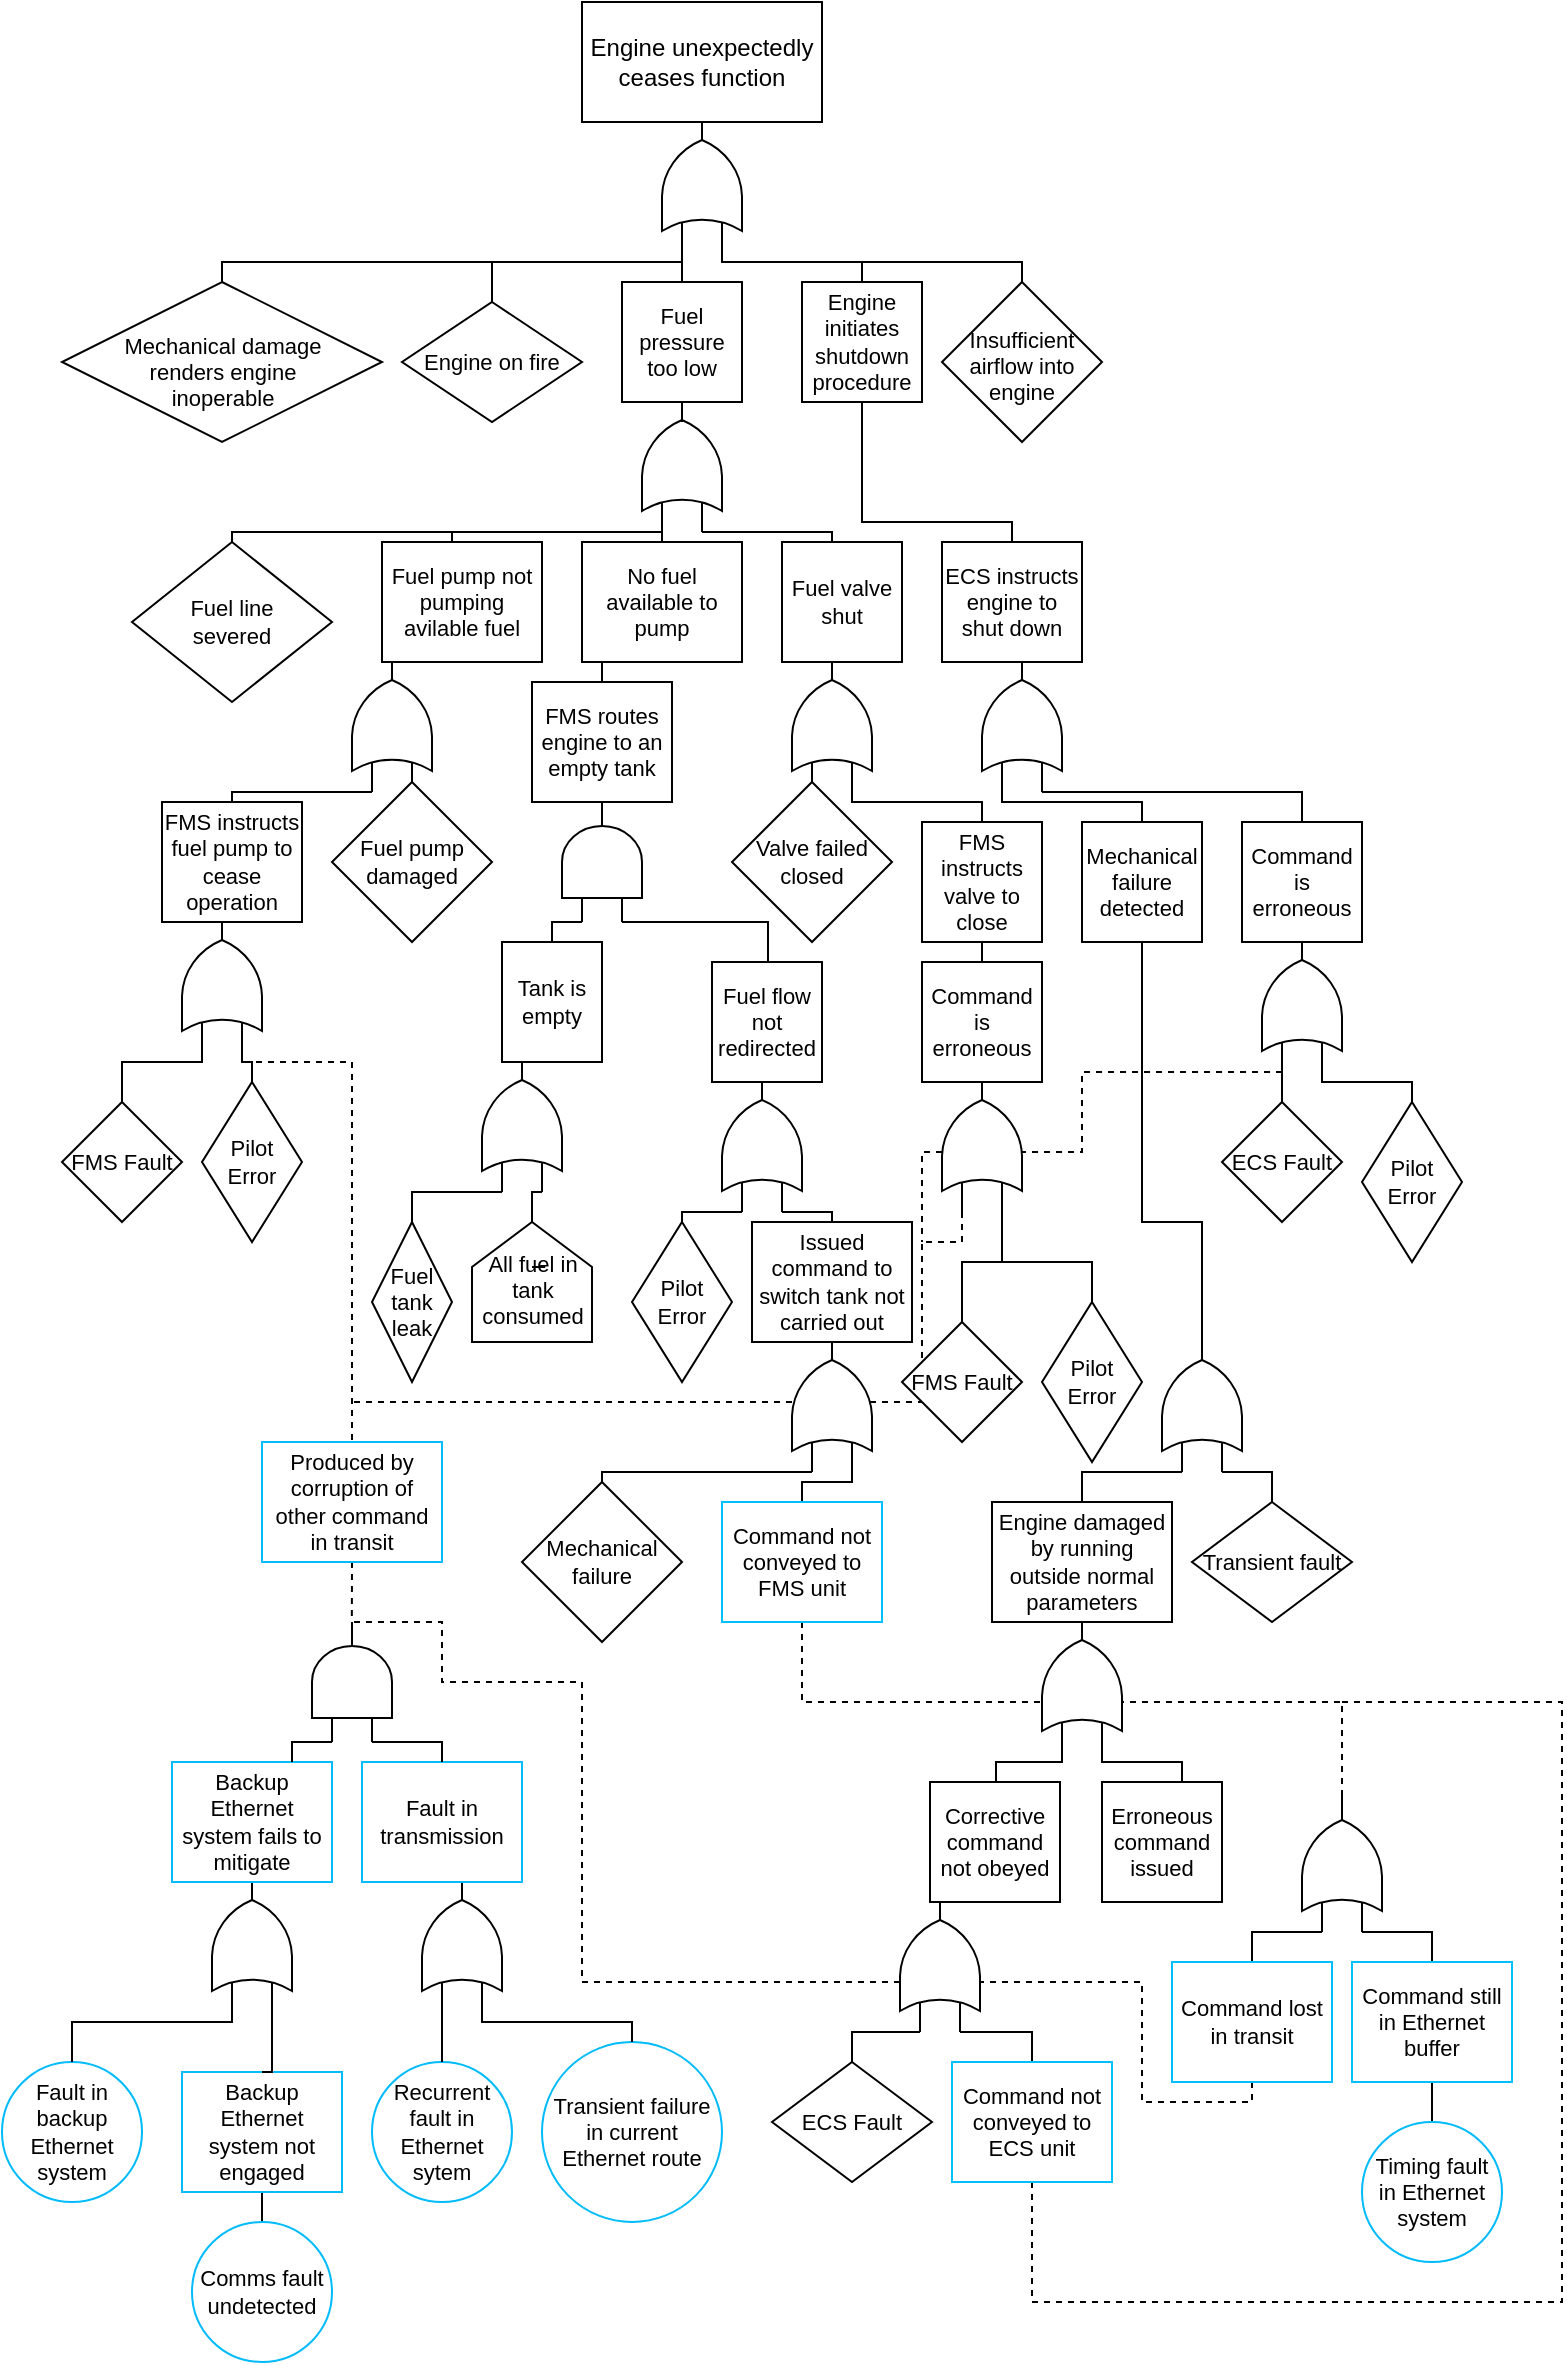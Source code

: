 <mxfile version="22.1.2" type="device">
  <diagram name="Page-1" id="x2RneNhpzeJdeaNSGKi6">
    <mxGraphModel dx="1434" dy="867" grid="1" gridSize="10" guides="1" tooltips="1" connect="1" arrows="1" fold="1" page="1" pageScale="1" pageWidth="850" pageHeight="1100" math="0" shadow="0">
      <root>
        <mxCell id="0" />
        <mxCell id="1" parent="0" />
        <mxCell id="Pe75mvs691sBOPTV4Ebk-257" style="edgeStyle=orthogonalEdgeStyle;shape=connector;rounded=0;orthogonalLoop=1;jettySize=auto;html=1;exitX=0.5;exitY=1;exitDx=0;exitDy=0;labelBackgroundColor=default;strokeColor=default;align=center;verticalAlign=middle;fontFamily=Helvetica;fontSize=11;fontColor=default;endArrow=none;endFill=0;dashed=1;" edge="1" parent="1" source="Pe75mvs691sBOPTV4Ebk-85" target="Pe75mvs691sBOPTV4Ebk-226">
          <mxGeometry relative="1" as="geometry">
            <Array as="points">
              <mxPoint x="410" y="870" />
              <mxPoint x="680" y="870" />
            </Array>
          </mxGeometry>
        </mxCell>
        <mxCell id="Pe75mvs691sBOPTV4Ebk-256" style="edgeStyle=orthogonalEdgeStyle;shape=connector;rounded=0;orthogonalLoop=1;jettySize=auto;html=1;exitX=0.5;exitY=1;exitDx=0;exitDy=0;entryX=1;entryY=0.5;entryDx=0;entryDy=0;entryPerimeter=0;labelBackgroundColor=default;strokeColor=default;align=center;verticalAlign=middle;fontFamily=Helvetica;fontSize=11;fontColor=default;endArrow=none;endFill=0;dashed=1;" edge="1" parent="1" source="Pe75mvs691sBOPTV4Ebk-227" target="Pe75mvs691sBOPTV4Ebk-124">
          <mxGeometry relative="1" as="geometry">
            <Array as="points">
              <mxPoint x="635" y="1070" />
              <mxPoint x="580" y="1070" />
              <mxPoint x="580" y="1010" />
              <mxPoint x="300" y="1010" />
              <mxPoint x="300" y="860" />
              <mxPoint x="230" y="860" />
              <mxPoint x="230" y="830" />
            </Array>
          </mxGeometry>
        </mxCell>
        <mxCell id="Pe75mvs691sBOPTV4Ebk-164" style="edgeStyle=orthogonalEdgeStyle;shape=connector;rounded=0;orthogonalLoop=1;jettySize=auto;html=1;exitX=0;exitY=0.25;exitDx=0;exitDy=0;exitPerimeter=0;labelBackgroundColor=default;strokeColor=default;align=center;verticalAlign=middle;fontFamily=Helvetica;fontSize=11;fontColor=default;endArrow=none;endFill=0;dashed=1;" edge="1" parent="1" source="Pe75mvs691sBOPTV4Ebk-158">
          <mxGeometry relative="1" as="geometry">
            <mxPoint x="185" y="720" as="targetPoint" />
            <Array as="points">
              <mxPoint x="490" y="640" />
              <mxPoint x="470" y="640" />
              <mxPoint x="470" y="720" />
            </Array>
          </mxGeometry>
        </mxCell>
        <mxCell id="Pe75mvs691sBOPTV4Ebk-224" style="edgeStyle=orthogonalEdgeStyle;shape=connector;rounded=0;orthogonalLoop=1;jettySize=auto;html=1;exitX=0;exitY=0.75;exitDx=0;exitDy=0;exitPerimeter=0;labelBackgroundColor=default;strokeColor=default;align=center;verticalAlign=middle;fontFamily=Helvetica;fontSize=11;fontColor=default;endArrow=none;endFill=0;dashed=1;entryX=0.5;entryY=0;entryDx=0;entryDy=0;" edge="1" parent="1" source="Pe75mvs691sBOPTV4Ebk-218" target="Pe75mvs691sBOPTV4Ebk-122">
          <mxGeometry relative="1" as="geometry">
            <mxPoint x="600" y="660" as="targetPoint" />
            <Array as="points">
              <mxPoint x="130" y="550" />
              <mxPoint x="185" y="550" />
            </Array>
          </mxGeometry>
        </mxCell>
        <mxCell id="Pe75mvs691sBOPTV4Ebk-218" value="" style="verticalLabelPosition=bottom;shadow=0;dashed=0;align=center;html=1;verticalAlign=top;shape=mxgraph.electrical.logic_gates.logic_gate;operation=or;rotation=-90;" vertex="1" parent="1">
          <mxGeometry x="85" y="490" width="70" height="40" as="geometry" />
        </mxCell>
        <mxCell id="Pe75mvs691sBOPTV4Ebk-209" style="edgeStyle=orthogonalEdgeStyle;shape=connector;rounded=0;orthogonalLoop=1;jettySize=auto;html=1;exitX=0;exitY=0.25;exitDx=0;exitDy=0;exitPerimeter=0;entryX=0.5;entryY=0;entryDx=0;entryDy=0;labelBackgroundColor=default;strokeColor=default;align=center;verticalAlign=middle;fontFamily=Helvetica;fontSize=11;fontColor=default;endArrow=none;endFill=0;" edge="1" parent="1" source="Pe75mvs691sBOPTV4Ebk-203" target="Pe75mvs691sBOPTV4Ebk-208">
          <mxGeometry relative="1" as="geometry" />
        </mxCell>
        <mxCell id="Pe75mvs691sBOPTV4Ebk-216" style="edgeStyle=orthogonalEdgeStyle;shape=connector;rounded=0;orthogonalLoop=1;jettySize=auto;html=1;exitX=0;exitY=0.75;exitDx=0;exitDy=0;exitPerimeter=0;entryX=0.5;entryY=0;entryDx=0;entryDy=0;labelBackgroundColor=default;strokeColor=default;align=center;verticalAlign=middle;fontFamily=Helvetica;fontSize=11;fontColor=default;endArrow=none;endFill=0;" edge="1" parent="1" source="Pe75mvs691sBOPTV4Ebk-203" target="Pe75mvs691sBOPTV4Ebk-215">
          <mxGeometry relative="1" as="geometry" />
        </mxCell>
        <mxCell id="Pe75mvs691sBOPTV4Ebk-203" value="" style="verticalLabelPosition=bottom;shadow=0;dashed=0;align=center;html=1;verticalAlign=top;shape=mxgraph.electrical.logic_gates.logic_gate;operation=or;rotation=-90;" vertex="1" parent="1">
          <mxGeometry x="444" y="980" width="70" height="40" as="geometry" />
        </mxCell>
        <mxCell id="Pe75mvs691sBOPTV4Ebk-197" style="edgeStyle=orthogonalEdgeStyle;shape=connector;rounded=0;orthogonalLoop=1;jettySize=auto;html=1;exitX=0;exitY=0.75;exitDx=0;exitDy=0;exitPerimeter=0;entryX=0.5;entryY=0;entryDx=0;entryDy=0;labelBackgroundColor=default;strokeColor=default;align=center;verticalAlign=middle;fontFamily=Helvetica;fontSize=11;fontColor=default;endArrow=none;endFill=0;" edge="1" parent="1" source="Pe75mvs691sBOPTV4Ebk-196" target="Pe75mvs691sBOPTV4Ebk-195">
          <mxGeometry relative="1" as="geometry">
            <Array as="points">
              <mxPoint x="560" y="900" />
              <mxPoint x="600" y="900" />
            </Array>
          </mxGeometry>
        </mxCell>
        <mxCell id="Pe75mvs691sBOPTV4Ebk-199" style="edgeStyle=orthogonalEdgeStyle;shape=connector;rounded=0;orthogonalLoop=1;jettySize=auto;html=1;exitX=0;exitY=0.25;exitDx=0;exitDy=0;exitPerimeter=0;entryX=0.5;entryY=0;entryDx=0;entryDy=0;labelBackgroundColor=default;strokeColor=default;align=center;verticalAlign=middle;fontFamily=Helvetica;fontSize=11;fontColor=default;endArrow=none;endFill=0;" edge="1" parent="1" source="Pe75mvs691sBOPTV4Ebk-196" target="Pe75mvs691sBOPTV4Ebk-198">
          <mxGeometry relative="1" as="geometry">
            <Array as="points">
              <mxPoint x="540" y="900" />
              <mxPoint x="507" y="900" />
              <mxPoint x="507" y="910" />
            </Array>
          </mxGeometry>
        </mxCell>
        <mxCell id="Pe75mvs691sBOPTV4Ebk-196" value="" style="verticalLabelPosition=bottom;shadow=0;dashed=0;align=center;html=1;verticalAlign=top;shape=mxgraph.electrical.logic_gates.logic_gate;operation=or;rotation=-90;" vertex="1" parent="1">
          <mxGeometry x="515" y="840" width="70" height="40" as="geometry" />
        </mxCell>
        <mxCell id="Pe75mvs691sBOPTV4Ebk-153" style="edgeStyle=orthogonalEdgeStyle;shape=connector;rounded=0;orthogonalLoop=1;jettySize=auto;html=1;exitX=0;exitY=0.25;exitDx=0;exitDy=0;exitPerimeter=0;entryX=0.5;entryY=0;entryDx=0;entryDy=0;labelBackgroundColor=default;strokeColor=default;align=center;verticalAlign=middle;fontFamily=Helvetica;fontSize=11;fontColor=default;endArrow=none;endFill=0;" edge="1" parent="1" source="Pe75mvs691sBOPTV4Ebk-121" target="Pe75mvs691sBOPTV4Ebk-150">
          <mxGeometry relative="1" as="geometry">
            <Array as="points">
              <mxPoint x="650" y="610" />
            </Array>
          </mxGeometry>
        </mxCell>
        <mxCell id="Pe75mvs691sBOPTV4Ebk-189" style="edgeStyle=orthogonalEdgeStyle;shape=connector;rounded=0;orthogonalLoop=1;jettySize=auto;html=1;labelBackgroundColor=default;strokeColor=default;align=center;verticalAlign=middle;fontFamily=Helvetica;fontSize=11;fontColor=default;endArrow=none;endFill=0;dashed=1;" edge="1" parent="1">
          <mxGeometry relative="1" as="geometry">
            <mxPoint x="470" y="640" as="targetPoint" />
            <mxPoint x="650" y="555" as="sourcePoint" />
            <Array as="points">
              <mxPoint x="550" y="555" />
              <mxPoint x="550" y="595" />
              <mxPoint x="470" y="595" />
            </Array>
          </mxGeometry>
        </mxCell>
        <mxCell id="Pe75mvs691sBOPTV4Ebk-121" value="" style="verticalLabelPosition=bottom;shadow=0;dashed=0;align=center;html=1;verticalAlign=top;shape=mxgraph.electrical.logic_gates.logic_gate;operation=or;rotation=-90;" vertex="1" parent="1">
          <mxGeometry x="625" y="500" width="70" height="40" as="geometry" />
        </mxCell>
        <mxCell id="Pe75mvs691sBOPTV4Ebk-187" style="edgeStyle=orthogonalEdgeStyle;shape=connector;rounded=0;orthogonalLoop=1;jettySize=auto;html=1;exitX=1;exitY=0.5;exitDx=0;exitDy=0;exitPerimeter=0;entryX=0.5;entryY=1;entryDx=0;entryDy=0;labelBackgroundColor=default;strokeColor=default;align=center;verticalAlign=middle;fontFamily=Helvetica;fontSize=11;fontColor=default;endArrow=none;endFill=0;" edge="1" parent="1" source="Pe75mvs691sBOPTV4Ebk-119" target="Pe75mvs691sBOPTV4Ebk-117">
          <mxGeometry relative="1" as="geometry">
            <Array as="points">
              <mxPoint x="610" y="630" />
              <mxPoint x="580" y="630" />
            </Array>
          </mxGeometry>
        </mxCell>
        <mxCell id="Pe75mvs691sBOPTV4Ebk-211" style="edgeStyle=orthogonalEdgeStyle;shape=connector;rounded=0;orthogonalLoop=1;jettySize=auto;html=1;exitX=0;exitY=0.75;exitDx=0;exitDy=0;exitPerimeter=0;entryX=0.5;entryY=0;entryDx=0;entryDy=0;labelBackgroundColor=default;strokeColor=default;align=center;verticalAlign=middle;fontFamily=Helvetica;fontSize=11;fontColor=default;endArrow=none;endFill=0;" edge="1" parent="1" source="Pe75mvs691sBOPTV4Ebk-119" target="Pe75mvs691sBOPTV4Ebk-190">
          <mxGeometry relative="1" as="geometry" />
        </mxCell>
        <mxCell id="Pe75mvs691sBOPTV4Ebk-212" style="edgeStyle=orthogonalEdgeStyle;shape=connector;rounded=0;orthogonalLoop=1;jettySize=auto;html=1;exitX=0;exitY=0.25;exitDx=0;exitDy=0;exitPerimeter=0;entryX=0.5;entryY=0;entryDx=0;entryDy=0;labelBackgroundColor=default;strokeColor=default;align=center;verticalAlign=middle;fontFamily=Helvetica;fontSize=11;fontColor=default;endArrow=none;endFill=0;" edge="1" parent="1" source="Pe75mvs691sBOPTV4Ebk-119" target="Pe75mvs691sBOPTV4Ebk-193">
          <mxGeometry relative="1" as="geometry">
            <Array as="points">
              <mxPoint x="550" y="755" />
            </Array>
          </mxGeometry>
        </mxCell>
        <mxCell id="Pe75mvs691sBOPTV4Ebk-119" value="" style="verticalLabelPosition=bottom;shadow=0;dashed=0;align=center;html=1;verticalAlign=top;shape=mxgraph.electrical.logic_gates.logic_gate;operation=or;rotation=-90;" vertex="1" parent="1">
          <mxGeometry x="575" y="700" width="70" height="40" as="geometry" />
        </mxCell>
        <mxCell id="Pe75mvs691sBOPTV4Ebk-107" style="edgeStyle=orthogonalEdgeStyle;shape=connector;rounded=0;orthogonalLoop=1;jettySize=auto;html=1;exitX=0;exitY=0.25;exitDx=0;exitDy=0;exitPerimeter=0;entryX=0.5;entryY=0;entryDx=0;entryDy=0;labelBackgroundColor=default;strokeColor=default;align=center;verticalAlign=middle;fontFamily=Helvetica;fontSize=11;fontColor=default;endArrow=none;endFill=0;" edge="1" parent="1" source="Pe75mvs691sBOPTV4Ebk-98">
          <mxGeometry relative="1" as="geometry">
            <mxPoint x="580" y="430" as="targetPoint" />
            <Array as="points">
              <mxPoint x="510" y="420" />
              <mxPoint x="580" y="420" />
            </Array>
          </mxGeometry>
        </mxCell>
        <mxCell id="Pe75mvs691sBOPTV4Ebk-113" style="edgeStyle=orthogonalEdgeStyle;shape=connector;rounded=0;orthogonalLoop=1;jettySize=auto;html=1;exitX=0;exitY=0.75;exitDx=0;exitDy=0;exitPerimeter=0;entryX=0.5;entryY=0;entryDx=0;entryDy=0;labelBackgroundColor=default;strokeColor=default;align=center;verticalAlign=middle;fontFamily=Helvetica;fontSize=11;fontColor=default;endArrow=none;endFill=0;" edge="1" parent="1" source="Pe75mvs691sBOPTV4Ebk-98" target="Pe75mvs691sBOPTV4Ebk-112">
          <mxGeometry relative="1" as="geometry">
            <Array as="points">
              <mxPoint x="660" y="415" />
            </Array>
          </mxGeometry>
        </mxCell>
        <mxCell id="Pe75mvs691sBOPTV4Ebk-98" value="" style="verticalLabelPosition=bottom;shadow=0;dashed=0;align=center;html=1;verticalAlign=top;shape=mxgraph.electrical.logic_gates.logic_gate;operation=or;rotation=-90;" vertex="1" parent="1">
          <mxGeometry x="485" y="360" width="70" height="40" as="geometry" />
        </mxCell>
        <mxCell id="Pe75mvs691sBOPTV4Ebk-93" style="edgeStyle=orthogonalEdgeStyle;shape=connector;rounded=0;orthogonalLoop=1;jettySize=auto;html=1;exitX=0;exitY=0.75;exitDx=0;exitDy=0;exitPerimeter=0;entryX=0.5;entryY=0;entryDx=0;entryDy=0;labelBackgroundColor=default;strokeColor=default;align=center;verticalAlign=middle;fontFamily=Helvetica;fontSize=11;fontColor=default;endArrow=none;endFill=0;" edge="1" parent="1" source="Pe75mvs691sBOPTV4Ebk-89" target="Pe75mvs691sBOPTV4Ebk-92">
          <mxGeometry relative="1" as="geometry">
            <Array as="points">
              <mxPoint x="435" y="420" />
              <mxPoint x="500" y="420" />
            </Array>
          </mxGeometry>
        </mxCell>
        <mxCell id="Pe75mvs691sBOPTV4Ebk-89" value="" style="verticalLabelPosition=bottom;shadow=0;dashed=0;align=center;html=1;verticalAlign=top;shape=mxgraph.electrical.logic_gates.logic_gate;operation=or;rotation=-90;" vertex="1" parent="1">
          <mxGeometry x="390" y="360" width="70" height="40" as="geometry" />
        </mxCell>
        <mxCell id="Pe75mvs691sBOPTV4Ebk-1" value="" style="verticalLabelPosition=bottom;shadow=0;dashed=0;align=center;html=1;verticalAlign=top;shape=mxgraph.electrical.logic_gates.logic_gate;operation=or;rotation=-90;" vertex="1" parent="1">
          <mxGeometry x="325" y="90" width="70" height="40" as="geometry" />
        </mxCell>
        <mxCell id="Pe75mvs691sBOPTV4Ebk-103" style="edgeStyle=orthogonalEdgeStyle;shape=connector;rounded=0;orthogonalLoop=1;jettySize=auto;html=1;exitX=0;exitY=0.25;exitDx=0;exitDy=0;exitPerimeter=0;entryX=0.5;entryY=0;entryDx=0;entryDy=0;labelBackgroundColor=default;strokeColor=default;align=center;verticalAlign=middle;fontFamily=Helvetica;fontSize=11;fontColor=default;endArrow=none;endFill=0;" edge="1" parent="1" source="Pe75mvs691sBOPTV4Ebk-83" target="Pe75mvs691sBOPTV4Ebk-102">
          <mxGeometry relative="1" as="geometry">
            <Array as="points">
              <mxPoint x="310" y="755" />
            </Array>
          </mxGeometry>
        </mxCell>
        <mxCell id="Pe75mvs691sBOPTV4Ebk-104" style="edgeStyle=orthogonalEdgeStyle;shape=connector;rounded=0;orthogonalLoop=1;jettySize=auto;html=1;exitX=0;exitY=0.75;exitDx=0;exitDy=0;exitPerimeter=0;entryX=0.5;entryY=0;entryDx=0;entryDy=0;labelBackgroundColor=default;strokeColor=default;align=center;verticalAlign=middle;fontFamily=Helvetica;fontSize=11;fontColor=default;endArrow=none;endFill=0;" edge="1" parent="1" source="Pe75mvs691sBOPTV4Ebk-83" target="Pe75mvs691sBOPTV4Ebk-85">
          <mxGeometry relative="1" as="geometry">
            <Array as="points">
              <mxPoint x="435" y="760" />
              <mxPoint x="410" y="760" />
            </Array>
          </mxGeometry>
        </mxCell>
        <mxCell id="Pe75mvs691sBOPTV4Ebk-83" value="" style="verticalLabelPosition=bottom;shadow=0;dashed=0;align=center;html=1;verticalAlign=top;shape=mxgraph.electrical.logic_gates.logic_gate;operation=or;rotation=-90;" vertex="1" parent="1">
          <mxGeometry x="390" y="700" width="70" height="40" as="geometry" />
        </mxCell>
        <mxCell id="Pe75mvs691sBOPTV4Ebk-37" value="" style="verticalLabelPosition=bottom;shadow=0;dashed=0;align=center;html=1;verticalAlign=top;shape=mxgraph.electrical.logic_gates.logic_gate;operation=or;rotation=-90;" vertex="1" parent="1">
          <mxGeometry x="315" y="230" width="70" height="40" as="geometry" />
        </mxCell>
        <mxCell id="Pe75mvs691sBOPTV4Ebk-69" value="" style="verticalLabelPosition=bottom;shadow=0;dashed=0;align=center;html=1;verticalAlign=top;shape=mxgraph.electrical.logic_gates.logic_gate;operation=or;rotation=-90;" vertex="1" parent="1">
          <mxGeometry x="170" y="360" width="70" height="40" as="geometry" />
        </mxCell>
        <mxCell id="Pe75mvs691sBOPTV4Ebk-213" style="edgeStyle=orthogonalEdgeStyle;shape=connector;rounded=0;orthogonalLoop=1;jettySize=auto;html=1;exitX=0;exitY=0.75;exitDx=0;exitDy=0;exitPerimeter=0;entryX=0.5;entryY=0;entryDx=0;entryDy=0;labelBackgroundColor=default;strokeColor=default;align=center;verticalAlign=middle;fontFamily=Helvetica;fontSize=11;fontColor=default;endArrow=none;endFill=0;" edge="1" parent="1" source="Pe75mvs691sBOPTV4Ebk-63" target="Pe75mvs691sBOPTV4Ebk-67">
          <mxGeometry relative="1" as="geometry" />
        </mxCell>
        <mxCell id="Pe75mvs691sBOPTV4Ebk-214" style="edgeStyle=orthogonalEdgeStyle;shape=connector;rounded=0;orthogonalLoop=1;jettySize=auto;html=1;exitX=0;exitY=0.25;exitDx=0;exitDy=0;exitPerimeter=0;entryX=0.5;entryY=0;entryDx=0;entryDy=0;labelBackgroundColor=default;strokeColor=default;align=center;verticalAlign=middle;fontFamily=Helvetica;fontSize=11;fontColor=default;endArrow=none;endFill=0;" edge="1" parent="1" source="Pe75mvs691sBOPTV4Ebk-63" target="Pe75mvs691sBOPTV4Ebk-65">
          <mxGeometry relative="1" as="geometry" />
        </mxCell>
        <mxCell id="Pe75mvs691sBOPTV4Ebk-63" value="" style="verticalLabelPosition=bottom;shadow=0;dashed=0;align=center;html=1;verticalAlign=top;shape=mxgraph.electrical.logic_gates.logic_gate;operation=or;rotation=-90;" vertex="1" parent="1">
          <mxGeometry x="355" y="570" width="70" height="40" as="geometry" />
        </mxCell>
        <mxCell id="Pe75mvs691sBOPTV4Ebk-76" value="" style="verticalLabelPosition=bottom;shadow=0;dashed=0;align=center;html=1;verticalAlign=top;shape=mxgraph.electrical.logic_gates.logic_gate;operation=or;rotation=-90;" vertex="1" parent="1">
          <mxGeometry x="235" y="560" width="70" height="40" as="geometry" />
        </mxCell>
        <mxCell id="ryoAnqw1Qg5WgR0MWTuV-1" value="Engine unexpectedly ceases function" style="rounded=0;whiteSpace=wrap;html=1;" parent="1" vertex="1">
          <mxGeometry x="300" y="20" width="120" height="60" as="geometry" />
        </mxCell>
        <mxCell id="Pe75mvs691sBOPTV4Ebk-12" style="edgeStyle=orthogonalEdgeStyle;shape=connector;rounded=0;orthogonalLoop=1;jettySize=auto;html=1;exitX=0;exitY=0.75;exitDx=0;exitDy=0;exitPerimeter=0;entryX=0.5;entryY=0;entryDx=0;entryDy=0;labelBackgroundColor=default;strokeColor=default;align=center;verticalAlign=middle;fontFamily=Helvetica;fontSize=11;fontColor=default;endArrow=none;endFill=0;" edge="1" parent="1" source="Pe75mvs691sBOPTV4Ebk-1" target="Pe75mvs691sBOPTV4Ebk-11">
          <mxGeometry relative="1" as="geometry">
            <Array as="points">
              <mxPoint x="370" y="150" />
              <mxPoint x="440" y="150" />
            </Array>
          </mxGeometry>
        </mxCell>
        <mxCell id="Pe75mvs691sBOPTV4Ebk-7" value="" style="group" vertex="1" connectable="0" parent="1">
          <mxGeometry x="40" y="160" width="160" height="80" as="geometry" />
        </mxCell>
        <mxCell id="Pe75mvs691sBOPTV4Ebk-4" value="" style="rhombus;whiteSpace=wrap;html=1;fontFamily=Helvetica;fontSize=11;fontColor=default;" vertex="1" parent="Pe75mvs691sBOPTV4Ebk-7">
          <mxGeometry width="160" height="80" as="geometry" />
        </mxCell>
        <mxCell id="Pe75mvs691sBOPTV4Ebk-5" value="Mechanical damage renders engine inoperable" style="text;strokeColor=none;align=center;fillColor=none;html=1;verticalAlign=middle;whiteSpace=wrap;rounded=0;fontSize=11;fontFamily=Helvetica;fontColor=default;" vertex="1" parent="Pe75mvs691sBOPTV4Ebk-7">
          <mxGeometry x="17.5" y="33.333" width="125" height="24" as="geometry" />
        </mxCell>
        <mxCell id="Pe75mvs691sBOPTV4Ebk-8" style="edgeStyle=orthogonalEdgeStyle;shape=connector;rounded=0;orthogonalLoop=1;jettySize=auto;html=1;exitX=0.5;exitY=0;exitDx=0;exitDy=0;entryX=0;entryY=0.25;entryDx=0;entryDy=0;entryPerimeter=0;labelBackgroundColor=default;strokeColor=default;align=center;verticalAlign=middle;fontFamily=Helvetica;fontSize=11;fontColor=default;endArrow=none;endFill=0;" edge="1" parent="1" source="Pe75mvs691sBOPTV4Ebk-4" target="Pe75mvs691sBOPTV4Ebk-1">
          <mxGeometry relative="1" as="geometry">
            <Array as="points">
              <mxPoint x="120" y="150" />
              <mxPoint x="350" y="150" />
            </Array>
          </mxGeometry>
        </mxCell>
        <mxCell id="Pe75mvs691sBOPTV4Ebk-9" value="Fuel pressure too low" style="whiteSpace=wrap;html=1;fontFamily=Helvetica;fontSize=11;fontColor=default;" vertex="1" parent="1">
          <mxGeometry x="320" y="160" width="60" height="60" as="geometry" />
        </mxCell>
        <mxCell id="Pe75mvs691sBOPTV4Ebk-45" style="edgeStyle=orthogonalEdgeStyle;shape=connector;rounded=0;orthogonalLoop=1;jettySize=auto;html=1;exitX=0.5;exitY=1;exitDx=0;exitDy=0;labelBackgroundColor=default;strokeColor=default;align=center;verticalAlign=middle;fontFamily=Helvetica;fontSize=11;fontColor=default;endArrow=none;endFill=0;entryX=0.5;entryY=0;entryDx=0;entryDy=0;" edge="1" parent="1" source="Pe75mvs691sBOPTV4Ebk-11" target="Pe75mvs691sBOPTV4Ebk-46">
          <mxGeometry relative="1" as="geometry">
            <mxPoint x="570" y="320" as="targetPoint" />
            <Array as="points">
              <mxPoint x="440" y="280" />
              <mxPoint x="515" y="280" />
            </Array>
          </mxGeometry>
        </mxCell>
        <mxCell id="Pe75mvs691sBOPTV4Ebk-11" value="Engine initiates shutdown procedure" style="whiteSpace=wrap;html=1;fontFamily=Helvetica;fontSize=11;fontColor=default;" vertex="1" parent="1">
          <mxGeometry x="410" y="160" width="60" height="60" as="geometry" />
        </mxCell>
        <mxCell id="Pe75mvs691sBOPTV4Ebk-15" style="edgeStyle=orthogonalEdgeStyle;shape=connector;rounded=0;orthogonalLoop=1;jettySize=auto;html=1;exitX=0.5;exitY=0;exitDx=0;exitDy=0;entryX=0;entryY=0.75;entryDx=0;entryDy=0;entryPerimeter=0;labelBackgroundColor=default;strokeColor=default;align=center;verticalAlign=middle;fontFamily=Helvetica;fontSize=11;fontColor=default;endArrow=none;endFill=0;" edge="1" parent="1" source="Pe75mvs691sBOPTV4Ebk-42" target="Pe75mvs691sBOPTV4Ebk-1">
          <mxGeometry relative="1" as="geometry">
            <mxPoint x="570" y="170" as="sourcePoint" />
            <Array as="points">
              <mxPoint x="520" y="150" />
              <mxPoint x="370" y="150" />
            </Array>
          </mxGeometry>
        </mxCell>
        <mxCell id="Pe75mvs691sBOPTV4Ebk-17" style="edgeStyle=orthogonalEdgeStyle;shape=connector;rounded=0;orthogonalLoop=1;jettySize=auto;html=1;exitX=0.5;exitY=0;exitDx=0;exitDy=0;entryX=0;entryY=0.25;entryDx=0;entryDy=0;entryPerimeter=0;labelBackgroundColor=default;strokeColor=default;align=center;verticalAlign=middle;fontFamily=Helvetica;fontSize=11;fontColor=default;endArrow=none;endFill=0;" edge="1" parent="1" source="Pe75mvs691sBOPTV4Ebk-87" target="Pe75mvs691sBOPTV4Ebk-1">
          <mxGeometry relative="1" as="geometry">
            <mxPoint x="250" y="160" as="sourcePoint" />
            <Array as="points">
              <mxPoint x="255" y="150" />
              <mxPoint x="350" y="150" />
            </Array>
          </mxGeometry>
        </mxCell>
        <mxCell id="Pe75mvs691sBOPTV4Ebk-19" value="Fuel line&lt;br&gt;severed" style="rhombus;whiteSpace=wrap;html=1;fontFamily=Helvetica;fontSize=11;fontColor=default;" vertex="1" parent="1">
          <mxGeometry x="75" y="290" width="100" height="80" as="geometry" />
        </mxCell>
        <mxCell id="Pe75mvs691sBOPTV4Ebk-51" style="edgeStyle=orthogonalEdgeStyle;shape=connector;rounded=0;orthogonalLoop=1;jettySize=auto;html=1;exitX=0.5;exitY=1;exitDx=0;exitDy=0;entryX=0.5;entryY=0;entryDx=0;entryDy=0;labelBackgroundColor=default;strokeColor=default;align=center;verticalAlign=middle;fontFamily=Helvetica;fontSize=11;fontColor=default;endArrow=none;endFill=0;" edge="1" parent="1" source="Pe75mvs691sBOPTV4Ebk-21" target="Pe75mvs691sBOPTV4Ebk-50">
          <mxGeometry relative="1" as="geometry" />
        </mxCell>
        <mxCell id="Pe75mvs691sBOPTV4Ebk-21" value="No fuel available to pump" style="whiteSpace=wrap;html=1;fontFamily=Helvetica;fontSize=11;fontColor=default;" vertex="1" parent="1">
          <mxGeometry x="300" y="290" width="80" height="60" as="geometry" />
        </mxCell>
        <mxCell id="Pe75mvs691sBOPTV4Ebk-24" style="edgeStyle=orthogonalEdgeStyle;shape=connector;rounded=0;orthogonalLoop=1;jettySize=auto;html=1;exitX=1;exitY=0.5;exitDx=0;exitDy=0;exitPerimeter=0;entryX=0.5;entryY=1;entryDx=0;entryDy=0;labelBackgroundColor=default;strokeColor=default;align=center;verticalAlign=middle;fontFamily=Helvetica;fontSize=11;fontColor=default;endArrow=none;endFill=0;" edge="1" parent="1" target="Pe75mvs691sBOPTV4Ebk-9">
          <mxGeometry relative="1" as="geometry">
            <mxPoint x="350" y="230" as="sourcePoint" />
          </mxGeometry>
        </mxCell>
        <mxCell id="Pe75mvs691sBOPTV4Ebk-27" style="edgeStyle=orthogonalEdgeStyle;shape=connector;rounded=0;orthogonalLoop=1;jettySize=auto;html=1;exitX=0;exitY=0.25;exitDx=0;exitDy=0;exitPerimeter=0;entryX=0.5;entryY=0;entryDx=0;entryDy=0;labelBackgroundColor=default;strokeColor=default;align=center;verticalAlign=middle;fontFamily=Helvetica;fontSize=11;fontColor=default;endArrow=none;endFill=0;" edge="1" parent="1" source="Pe75mvs691sBOPTV4Ebk-37" target="Pe75mvs691sBOPTV4Ebk-19">
          <mxGeometry relative="1" as="geometry">
            <mxPoint x="245" y="300" as="sourcePoint" />
            <Array as="points">
              <mxPoint x="125" y="285" />
            </Array>
          </mxGeometry>
        </mxCell>
        <mxCell id="Pe75mvs691sBOPTV4Ebk-25" value="Fuel pump not pumping avilable fuel" style="whiteSpace=wrap;html=1;fontFamily=Helvetica;fontSize=11;fontColor=default;" vertex="1" parent="1">
          <mxGeometry x="200" y="290" width="80" height="60" as="geometry" />
        </mxCell>
        <mxCell id="Pe75mvs691sBOPTV4Ebk-26" value="Fuel valve shut" style="whiteSpace=wrap;html=1;fontFamily=Helvetica;fontSize=11;fontColor=default;" vertex="1" parent="1">
          <mxGeometry x="400" y="290" width="60" height="60" as="geometry" />
        </mxCell>
        <mxCell id="Pe75mvs691sBOPTV4Ebk-28" style="edgeStyle=orthogonalEdgeStyle;shape=connector;rounded=0;orthogonalLoop=1;jettySize=auto;html=1;exitX=0.5;exitY=0;exitDx=0;exitDy=0;entryX=0;entryY=0.25;entryDx=0;entryDy=0;entryPerimeter=0;labelBackgroundColor=default;strokeColor=default;align=center;verticalAlign=middle;fontFamily=Helvetica;fontSize=11;fontColor=default;endArrow=none;endFill=0;" edge="1" parent="1" source="Pe75mvs691sBOPTV4Ebk-25" target="Pe75mvs691sBOPTV4Ebk-37">
          <mxGeometry relative="1" as="geometry">
            <mxPoint x="245" y="300" as="targetPoint" />
            <Array as="points">
              <mxPoint x="235" y="285" />
            </Array>
          </mxGeometry>
        </mxCell>
        <mxCell id="Pe75mvs691sBOPTV4Ebk-30" style="edgeStyle=orthogonalEdgeStyle;shape=connector;rounded=0;orthogonalLoop=1;jettySize=auto;html=1;exitX=0.5;exitY=0;exitDx=0;exitDy=0;entryX=0;entryY=0.75;entryDx=0;entryDy=0;entryPerimeter=0;labelBackgroundColor=default;strokeColor=default;align=center;verticalAlign=middle;fontFamily=Helvetica;fontSize=11;fontColor=default;endArrow=none;endFill=0;" edge="1" parent="1" source="Pe75mvs691sBOPTV4Ebk-26" target="Pe75mvs691sBOPTV4Ebk-37">
          <mxGeometry relative="1" as="geometry">
            <mxPoint x="275" y="300" as="targetPoint" />
            <Array as="points">
              <mxPoint x="425" y="285" />
            </Array>
          </mxGeometry>
        </mxCell>
        <mxCell id="Pe75mvs691sBOPTV4Ebk-31" style="edgeStyle=orthogonalEdgeStyle;shape=connector;rounded=0;orthogonalLoop=1;jettySize=auto;html=1;exitX=0.5;exitY=0;exitDx=0;exitDy=0;entryX=0;entryY=0.25;entryDx=0;entryDy=0;entryPerimeter=0;labelBackgroundColor=default;strokeColor=default;align=center;verticalAlign=middle;fontFamily=Helvetica;fontSize=11;fontColor=default;endArrow=none;endFill=0;" edge="1" parent="1" source="Pe75mvs691sBOPTV4Ebk-9" target="Pe75mvs691sBOPTV4Ebk-1">
          <mxGeometry relative="1" as="geometry" />
        </mxCell>
        <mxCell id="Pe75mvs691sBOPTV4Ebk-44" value="" style="group" vertex="1" connectable="0" parent="1">
          <mxGeometry x="480" y="160" width="80" height="80" as="geometry" />
        </mxCell>
        <mxCell id="Pe75mvs691sBOPTV4Ebk-42" value="" style="rhombus;whiteSpace=wrap;html=1;fontFamily=Helvetica;fontSize=11;fontColor=default;" vertex="1" parent="Pe75mvs691sBOPTV4Ebk-44">
          <mxGeometry width="80" height="80" as="geometry" />
        </mxCell>
        <mxCell id="Pe75mvs691sBOPTV4Ebk-43" value="Insufficient airflow into engine" style="text;strokeColor=none;align=center;fillColor=none;html=1;verticalAlign=middle;whiteSpace=wrap;rounded=0;fontSize=11;fontFamily=Helvetica;fontColor=default;" vertex="1" parent="Pe75mvs691sBOPTV4Ebk-44">
          <mxGeometry x="10" y="30.4" width="60" height="24" as="geometry" />
        </mxCell>
        <mxCell id="Pe75mvs691sBOPTV4Ebk-46" value="ECS instructs engine to shut down" style="whiteSpace=wrap;html=1;fontFamily=Helvetica;fontSize=11;fontColor=default;" vertex="1" parent="1">
          <mxGeometry x="480" y="290" width="70" height="60" as="geometry" />
        </mxCell>
        <mxCell id="Pe75mvs691sBOPTV4Ebk-50" value="FMS routes engine to an empty tank" style="whiteSpace=wrap;html=1;fontFamily=Helvetica;fontSize=11;fontColor=default;" vertex="1" parent="1">
          <mxGeometry x="275" y="360" width="70" height="60" as="geometry" />
        </mxCell>
        <mxCell id="Pe75mvs691sBOPTV4Ebk-56" value="" style="group" vertex="1" connectable="0" parent="1">
          <mxGeometry x="245" y="630" width="60" height="60" as="geometry" />
        </mxCell>
        <mxCell id="Pe75mvs691sBOPTV4Ebk-54" value="" style="shape=offPageConnector;whiteSpace=wrap;html=1;fontFamily=Helvetica;fontSize=11;fontColor=default;rotation=-180;labelBorderColor=none;labelBackgroundColor=none;" vertex="1" parent="Pe75mvs691sBOPTV4Ebk-56">
          <mxGeometry width="60" height="60" as="geometry" />
        </mxCell>
        <mxCell id="Pe75mvs691sBOPTV4Ebk-55" value="All fuel in tank consumed" style="text;strokeColor=none;align=center;fillColor=none;html=1;verticalAlign=middle;whiteSpace=wrap;rounded=0;fontSize=11;fontFamily=Helvetica;fontColor=default;" vertex="1" parent="Pe75mvs691sBOPTV4Ebk-56">
          <mxGeometry x="7.5" y="22.5" width="45" height="22.5" as="geometry" />
        </mxCell>
        <mxCell id="Pe75mvs691sBOPTV4Ebk-207" style="edgeStyle=orthogonalEdgeStyle;shape=connector;rounded=0;orthogonalLoop=1;jettySize=auto;html=1;exitX=0.5;exitY=0;exitDx=0;exitDy=0;entryX=0.647;entryY=-0.019;entryDx=0;entryDy=0;entryPerimeter=0;labelBackgroundColor=default;strokeColor=default;align=center;verticalAlign=middle;fontFamily=Helvetica;fontSize=11;fontColor=default;endArrow=none;endFill=0;" edge="1" parent="Pe75mvs691sBOPTV4Ebk-56" source="Pe75mvs691sBOPTV4Ebk-55" target="Pe75mvs691sBOPTV4Ebk-55">
          <mxGeometry relative="1" as="geometry" />
        </mxCell>
        <mxCell id="Pe75mvs691sBOPTV4Ebk-206" style="edgeStyle=orthogonalEdgeStyle;shape=connector;rounded=0;orthogonalLoop=1;jettySize=auto;html=1;exitX=0;exitY=0.75;exitDx=0;exitDy=0;exitPerimeter=0;entryX=0.5;entryY=0;entryDx=0;entryDy=0;labelBackgroundColor=default;strokeColor=default;align=center;verticalAlign=middle;fontFamily=Helvetica;fontSize=11;fontColor=default;endArrow=none;endFill=0;" edge="1" parent="1" source="Pe75mvs691sBOPTV4Ebk-58" target="Pe75mvs691sBOPTV4Ebk-61">
          <mxGeometry relative="1" as="geometry">
            <Array as="points">
              <mxPoint x="393" y="480" />
              <mxPoint x="393" y="500" />
            </Array>
          </mxGeometry>
        </mxCell>
        <mxCell id="Pe75mvs691sBOPTV4Ebk-58" value="" style="verticalLabelPosition=bottom;shadow=0;dashed=0;align=center;html=1;verticalAlign=top;shape=mxgraph.electrical.logic_gates.logic_gate;operation=and;fontFamily=Helvetica;fontSize=11;fontColor=default;rotation=-90;" vertex="1" parent="1">
          <mxGeometry x="280" y="430" width="60" height="40" as="geometry" />
        </mxCell>
        <mxCell id="Pe75mvs691sBOPTV4Ebk-61" value="Fuel flow not redirected" style="whiteSpace=wrap;html=1;fontFamily=Helvetica;fontSize=11;fontColor=default;" vertex="1" parent="1">
          <mxGeometry x="365" y="500" width="55" height="60" as="geometry" />
        </mxCell>
        <mxCell id="Pe75mvs691sBOPTV4Ebk-65" value="Pilot Error" style="rhombus;whiteSpace=wrap;html=1;fontFamily=Helvetica;fontSize=11;fontColor=default;" vertex="1" parent="1">
          <mxGeometry x="325" y="630" width="50" height="80" as="geometry" />
        </mxCell>
        <mxCell id="Pe75mvs691sBOPTV4Ebk-67" value="Issued command to switch tank not carried out" style="whiteSpace=wrap;html=1;fontFamily=Helvetica;fontSize=11;fontColor=default;" vertex="1" parent="1">
          <mxGeometry x="385" y="630" width="80" height="60" as="geometry" />
        </mxCell>
        <mxCell id="Pe75mvs691sBOPTV4Ebk-72" style="edgeStyle=orthogonalEdgeStyle;shape=connector;rounded=0;orthogonalLoop=1;jettySize=auto;html=1;exitX=0;exitY=0.75;exitDx=0;exitDy=0;exitPerimeter=0;entryX=0.5;entryY=0;entryDx=0;entryDy=0;labelBackgroundColor=default;strokeColor=default;align=center;verticalAlign=middle;fontFamily=Helvetica;fontSize=11;fontColor=default;endArrow=none;endFill=0;" edge="1" parent="1" source="Pe75mvs691sBOPTV4Ebk-69" target="Pe75mvs691sBOPTV4Ebk-71">
          <mxGeometry relative="1" as="geometry" />
        </mxCell>
        <mxCell id="Pe75mvs691sBOPTV4Ebk-82" style="edgeStyle=orthogonalEdgeStyle;shape=connector;rounded=0;orthogonalLoop=1;jettySize=auto;html=1;exitX=0;exitY=0.25;exitDx=0;exitDy=0;exitPerimeter=0;entryX=0.5;entryY=0;entryDx=0;entryDy=0;labelBackgroundColor=default;strokeColor=default;align=center;verticalAlign=middle;fontFamily=Helvetica;fontSize=11;fontColor=default;endArrow=none;endFill=0;" edge="1" parent="1" source="Pe75mvs691sBOPTV4Ebk-69" target="Pe75mvs691sBOPTV4Ebk-81">
          <mxGeometry relative="1" as="geometry">
            <Array as="points">
              <mxPoint x="125" y="415" />
            </Array>
          </mxGeometry>
        </mxCell>
        <mxCell id="Pe75mvs691sBOPTV4Ebk-71" value="Fuel pump damaged" style="rhombus;whiteSpace=wrap;html=1;fontFamily=Helvetica;fontSize=11;fontColor=default;" vertex="1" parent="1">
          <mxGeometry x="175" y="410" width="80" height="80" as="geometry" />
        </mxCell>
        <mxCell id="Pe75mvs691sBOPTV4Ebk-73" value="Tank is empty" style="whiteSpace=wrap;html=1;fontFamily=Helvetica;fontSize=11;fontColor=default;" vertex="1" parent="1">
          <mxGeometry x="260" y="490" width="50" height="60" as="geometry" />
        </mxCell>
        <mxCell id="Pe75mvs691sBOPTV4Ebk-74" style="edgeStyle=orthogonalEdgeStyle;shape=connector;rounded=0;orthogonalLoop=1;jettySize=auto;html=1;exitX=0.5;exitY=0;exitDx=0;exitDy=0;entryX=0;entryY=0.25;entryDx=0;entryDy=0;entryPerimeter=0;labelBackgroundColor=default;strokeColor=default;align=center;verticalAlign=middle;fontFamily=Helvetica;fontSize=11;fontColor=default;endArrow=none;endFill=0;" edge="1" parent="1" source="Pe75mvs691sBOPTV4Ebk-73" target="Pe75mvs691sBOPTV4Ebk-58">
          <mxGeometry relative="1" as="geometry">
            <mxPoint x="280" y="480" as="targetPoint" />
            <Array as="points">
              <mxPoint x="285" y="480" />
            </Array>
          </mxGeometry>
        </mxCell>
        <mxCell id="Pe75mvs691sBOPTV4Ebk-78" style="edgeStyle=orthogonalEdgeStyle;shape=connector;rounded=0;orthogonalLoop=1;jettySize=auto;html=1;exitX=0;exitY=0.75;exitDx=0;exitDy=0;exitPerimeter=0;labelBackgroundColor=default;strokeColor=default;align=center;verticalAlign=middle;fontFamily=Helvetica;fontSize=11;fontColor=default;endArrow=none;endFill=0;entryX=0.5;entryY=1;entryDx=0;entryDy=0;" edge="1" parent="1" source="Pe75mvs691sBOPTV4Ebk-76" target="Pe75mvs691sBOPTV4Ebk-54">
          <mxGeometry relative="1" as="geometry">
            <mxPoint x="275" y="630" as="targetPoint" />
            <Array as="points">
              <mxPoint x="275" y="615" />
            </Array>
          </mxGeometry>
        </mxCell>
        <mxCell id="Pe75mvs691sBOPTV4Ebk-79" style="edgeStyle=orthogonalEdgeStyle;shape=connector;rounded=0;orthogonalLoop=1;jettySize=auto;html=1;exitX=0;exitY=0.25;exitDx=0;exitDy=0;exitPerimeter=0;labelBackgroundColor=default;strokeColor=default;align=center;verticalAlign=middle;fontFamily=Helvetica;fontSize=11;fontColor=default;endArrow=none;endFill=0;entryX=0.5;entryY=0;entryDx=0;entryDy=0;" edge="1" parent="1" source="Pe75mvs691sBOPTV4Ebk-76" target="Pe75mvs691sBOPTV4Ebk-80">
          <mxGeometry relative="1" as="geometry">
            <mxPoint x="185" y="620" as="targetPoint" />
            <Array as="points">
              <mxPoint x="215" y="615" />
            </Array>
          </mxGeometry>
        </mxCell>
        <mxCell id="Pe75mvs691sBOPTV4Ebk-80" value="Fuel tank leak" style="rhombus;whiteSpace=wrap;html=1;fontFamily=Helvetica;fontSize=11;fontColor=default;" vertex="1" parent="1">
          <mxGeometry x="195" y="630" width="40" height="80" as="geometry" />
        </mxCell>
        <mxCell id="Pe75mvs691sBOPTV4Ebk-81" value="FMS instructs fuel pump to cease operation" style="whiteSpace=wrap;html=1;fontFamily=Helvetica;fontSize=11;fontColor=default;" vertex="1" parent="1">
          <mxGeometry x="90" y="420" width="70" height="60" as="geometry" />
        </mxCell>
        <mxCell id="Pe75mvs691sBOPTV4Ebk-85" value="Command not conveyed to FMS unit" style="whiteSpace=wrap;html=1;fontFamily=Helvetica;fontSize=11;fontColor=default;strokeColor=#00bfff;" vertex="1" parent="1">
          <mxGeometry x="370" y="770" width="80" height="60" as="geometry" />
        </mxCell>
        <mxCell id="Pe75mvs691sBOPTV4Ebk-86" value="" style="group" vertex="1" connectable="0" parent="1">
          <mxGeometry x="220" y="186" width="90" height="60" as="geometry" />
        </mxCell>
        <mxCell id="Pe75mvs691sBOPTV4Ebk-87" value="Engine on fire" style="rhombus;whiteSpace=wrap;html=1;fontFamily=Helvetica;fontSize=11;fontColor=default;" vertex="1" parent="Pe75mvs691sBOPTV4Ebk-86">
          <mxGeometry x="-10" y="-16" width="90" height="60" as="geometry" />
        </mxCell>
        <mxCell id="Pe75mvs691sBOPTV4Ebk-163" value="" style="edgeStyle=orthogonalEdgeStyle;shape=connector;rounded=0;orthogonalLoop=1;jettySize=auto;html=1;labelBackgroundColor=default;strokeColor=default;align=center;verticalAlign=middle;fontFamily=Helvetica;fontSize=11;fontColor=default;endArrow=none;endFill=0;" edge="1" parent="1" source="Pe75mvs691sBOPTV4Ebk-92" target="Pe75mvs691sBOPTV4Ebk-159">
          <mxGeometry relative="1" as="geometry" />
        </mxCell>
        <mxCell id="Pe75mvs691sBOPTV4Ebk-92" value="FMS instructs valve to close" style="whiteSpace=wrap;html=1;fontFamily=Helvetica;fontSize=11;fontColor=default;" vertex="1" parent="1">
          <mxGeometry x="470" y="430" width="60" height="60" as="geometry" />
        </mxCell>
        <mxCell id="Pe75mvs691sBOPTV4Ebk-94" style="edgeStyle=orthogonalEdgeStyle;shape=connector;rounded=0;orthogonalLoop=1;jettySize=auto;html=1;exitX=0.5;exitY=0;exitDx=0;exitDy=0;entryX=0;entryY=0.25;entryDx=0;entryDy=0;entryPerimeter=0;labelBackgroundColor=default;strokeColor=default;align=center;verticalAlign=middle;fontFamily=Helvetica;fontSize=11;fontColor=default;endArrow=none;endFill=0;" edge="1" parent="1" source="Pe75mvs691sBOPTV4Ebk-21" target="Pe75mvs691sBOPTV4Ebk-37">
          <mxGeometry relative="1" as="geometry">
            <Array as="points">
              <mxPoint x="340" y="290" />
            </Array>
          </mxGeometry>
        </mxCell>
        <mxCell id="Pe75mvs691sBOPTV4Ebk-95" value="Valve failed closed" style="rhombus;whiteSpace=wrap;html=1;fontFamily=Helvetica;fontSize=11;fontColor=default;" vertex="1" parent="1">
          <mxGeometry x="375" y="410" width="80" height="80" as="geometry" />
        </mxCell>
        <mxCell id="Pe75mvs691sBOPTV4Ebk-96" style="edgeStyle=orthogonalEdgeStyle;shape=connector;rounded=0;orthogonalLoop=1;jettySize=auto;html=1;exitX=0.5;exitY=0;exitDx=0;exitDy=0;entryX=0;entryY=0.25;entryDx=0;entryDy=0;entryPerimeter=0;labelBackgroundColor=default;strokeColor=default;align=center;verticalAlign=middle;fontFamily=Helvetica;fontSize=11;fontColor=default;endArrow=none;endFill=0;" edge="1" parent="1">
          <mxGeometry relative="1" as="geometry">
            <mxPoint x="415.0" y="410" as="sourcePoint" />
            <mxPoint x="415.0" y="405" as="targetPoint" />
            <Array as="points">
              <mxPoint x="415" y="410" />
            </Array>
          </mxGeometry>
        </mxCell>
        <mxCell id="Pe75mvs691sBOPTV4Ebk-102" value="Mechanical failure" style="rhombus;whiteSpace=wrap;html=1;fontFamily=Helvetica;fontSize=11;fontColor=default;" vertex="1" parent="1">
          <mxGeometry x="270" y="760" width="80" height="80" as="geometry" />
        </mxCell>
        <mxCell id="Pe75mvs691sBOPTV4Ebk-112" value="Command is erroneous" style="whiteSpace=wrap;html=1;fontFamily=Helvetica;fontSize=11;fontColor=default;" vertex="1" parent="1">
          <mxGeometry x="630" y="430" width="60" height="60" as="geometry" />
        </mxCell>
        <mxCell id="Pe75mvs691sBOPTV4Ebk-117" value="Mechanical failure detected" style="whiteSpace=wrap;html=1;fontFamily=Helvetica;fontSize=11;fontColor=default;" vertex="1" parent="1">
          <mxGeometry x="550" y="430" width="60" height="60" as="geometry" />
        </mxCell>
        <mxCell id="Pe75mvs691sBOPTV4Ebk-152" value="" style="group" vertex="1" connectable="0" parent="1">
          <mxGeometry x="10" y="740" width="360" height="430" as="geometry" />
        </mxCell>
        <mxCell id="Pe75mvs691sBOPTV4Ebk-143" value="" style="verticalLabelPosition=bottom;shadow=0;dashed=0;align=center;html=1;verticalAlign=top;shape=mxgraph.electrical.logic_gates.logic_gate;operation=or;rotation=-90;" vertex="1" parent="Pe75mvs691sBOPTV4Ebk-152">
          <mxGeometry x="90" y="230" width="70" height="40" as="geometry" />
        </mxCell>
        <mxCell id="Pe75mvs691sBOPTV4Ebk-139" value="" style="verticalLabelPosition=bottom;shadow=0;dashed=0;align=center;html=1;verticalAlign=top;shape=mxgraph.electrical.logic_gates.logic_gate;operation=or;rotation=-90;" vertex="1" parent="Pe75mvs691sBOPTV4Ebk-152">
          <mxGeometry x="195" y="230" width="70" height="40" as="geometry" />
        </mxCell>
        <mxCell id="Pe75mvs691sBOPTV4Ebk-231" style="edgeStyle=orthogonalEdgeStyle;shape=connector;rounded=0;orthogonalLoop=1;jettySize=auto;html=1;exitX=0.5;exitY=1;exitDx=0;exitDy=0;labelBackgroundColor=default;strokeColor=default;align=center;verticalAlign=middle;fontFamily=Helvetica;fontSize=11;fontColor=default;endArrow=none;endFill=0;dashed=1;" edge="1" parent="Pe75mvs691sBOPTV4Ebk-152" source="Pe75mvs691sBOPTV4Ebk-122">
          <mxGeometry relative="1" as="geometry">
            <mxPoint x="174.917" y="90" as="targetPoint" />
          </mxGeometry>
        </mxCell>
        <mxCell id="Pe75mvs691sBOPTV4Ebk-122" value="Produced by corruption of other command in transit" style="whiteSpace=wrap;html=1;fontFamily=Helvetica;fontSize=11;fontColor=default;strokeColor=#01bbfa;" vertex="1" parent="Pe75mvs691sBOPTV4Ebk-152">
          <mxGeometry x="130" width="90" height="60" as="geometry" />
        </mxCell>
        <mxCell id="Pe75mvs691sBOPTV4Ebk-124" value="" style="verticalLabelPosition=bottom;shadow=0;dashed=0;align=center;html=1;verticalAlign=top;shape=mxgraph.electrical.logic_gates.logic_gate;operation=and;fontFamily=Helvetica;fontSize=11;fontColor=default;rotation=-90;" vertex="1" parent="Pe75mvs691sBOPTV4Ebk-152">
          <mxGeometry x="145" y="100" width="60" height="40" as="geometry" />
        </mxCell>
        <mxCell id="Pe75mvs691sBOPTV4Ebk-156" style="edgeStyle=orthogonalEdgeStyle;shape=connector;rounded=0;orthogonalLoop=1;jettySize=auto;html=1;exitX=0.5;exitY=1;exitDx=0;exitDy=0;entryX=0.5;entryY=0;entryDx=0;entryDy=0;labelBackgroundColor=default;strokeColor=default;align=center;verticalAlign=middle;fontFamily=Helvetica;fontSize=11;fontColor=default;endArrow=none;endFill=0;" edge="1" parent="Pe75mvs691sBOPTV4Ebk-152" source="Pe75mvs691sBOPTV4Ebk-125" target="Pe75mvs691sBOPTV4Ebk-127">
          <mxGeometry relative="1" as="geometry" />
        </mxCell>
        <mxCell id="Pe75mvs691sBOPTV4Ebk-125" value="Backup Ethernet system not engaged" style="whiteSpace=wrap;html=1;fontFamily=Helvetica;fontSize=11;fontColor=default;strokeColor=#01bbfa;" vertex="1" parent="Pe75mvs691sBOPTV4Ebk-152">
          <mxGeometry x="90" y="315" width="80" height="60" as="geometry" />
        </mxCell>
        <mxCell id="Pe75mvs691sBOPTV4Ebk-145" style="edgeStyle=orthogonalEdgeStyle;shape=connector;rounded=0;orthogonalLoop=1;jettySize=auto;html=1;exitX=0;exitY=0.75;exitDx=0;exitDy=0;exitPerimeter=0;entryX=0.5;entryY=0;entryDx=0;entryDy=0;labelBackgroundColor=default;strokeColor=default;align=center;verticalAlign=middle;fontFamily=Helvetica;fontSize=11;fontColor=default;endArrow=none;endFill=0;" edge="1" parent="Pe75mvs691sBOPTV4Ebk-152" source="Pe75mvs691sBOPTV4Ebk-143" target="Pe75mvs691sBOPTV4Ebk-125">
          <mxGeometry relative="1" as="geometry">
            <Array as="points">
              <mxPoint x="135" y="315" />
            </Array>
          </mxGeometry>
        </mxCell>
        <mxCell id="Pe75mvs691sBOPTV4Ebk-127" value="Comms fault undetected" style="ellipse;whiteSpace=wrap;html=1;aspect=fixed;fontFamily=Helvetica;fontSize=11;fontColor=default;strokeColor=#01bbfa;" vertex="1" parent="Pe75mvs691sBOPTV4Ebk-152">
          <mxGeometry x="95" y="390" width="70" height="70" as="geometry" />
        </mxCell>
        <mxCell id="Pe75mvs691sBOPTV4Ebk-134" value="Fault in transmission" style="whiteSpace=wrap;html=1;fontFamily=Helvetica;fontSize=11;fontColor=default;strokeColor=#01bbfa;" vertex="1" parent="Pe75mvs691sBOPTV4Ebk-152">
          <mxGeometry x="180" y="160" width="80" height="60" as="geometry" />
        </mxCell>
        <mxCell id="Pe75mvs691sBOPTV4Ebk-135" style="edgeStyle=orthogonalEdgeStyle;shape=connector;rounded=0;orthogonalLoop=1;jettySize=auto;html=1;exitX=0;exitY=0.75;exitDx=0;exitDy=0;exitPerimeter=0;entryX=0.5;entryY=0;entryDx=0;entryDy=0;labelBackgroundColor=default;strokeColor=default;align=center;verticalAlign=middle;fontFamily=Helvetica;fontSize=11;fontColor=default;endArrow=none;endFill=0;" edge="1" parent="Pe75mvs691sBOPTV4Ebk-152" source="Pe75mvs691sBOPTV4Ebk-124" target="Pe75mvs691sBOPTV4Ebk-134">
          <mxGeometry relative="1" as="geometry" />
        </mxCell>
        <mxCell id="Pe75mvs691sBOPTV4Ebk-136" value="Transient failure in current Ethernet route" style="ellipse;whiteSpace=wrap;html=1;aspect=fixed;fontFamily=Helvetica;fontSize=11;fontColor=default;strokeColor=#01bbfa;" vertex="1" parent="Pe75mvs691sBOPTV4Ebk-152">
          <mxGeometry x="270" y="300" width="90" height="90" as="geometry" />
        </mxCell>
        <mxCell id="Pe75mvs691sBOPTV4Ebk-137" value="Recurrent fault in Ethernet sytem" style="ellipse;whiteSpace=wrap;html=1;aspect=fixed;fontFamily=Helvetica;fontSize=11;fontColor=default;strokeColor=#01bbfa;" vertex="1" parent="Pe75mvs691sBOPTV4Ebk-152">
          <mxGeometry x="185" y="310" width="70" height="70" as="geometry" />
        </mxCell>
        <mxCell id="Pe75mvs691sBOPTV4Ebk-138" style="edgeStyle=orthogonalEdgeStyle;shape=connector;rounded=0;orthogonalLoop=1;jettySize=auto;html=1;exitX=0;exitY=0.75;exitDx=0;exitDy=0;exitPerimeter=0;entryX=0.5;entryY=0;entryDx=0;entryDy=0;labelBackgroundColor=default;strokeColor=default;align=center;verticalAlign=middle;fontFamily=Helvetica;fontSize=11;fontColor=default;endArrow=none;endFill=0;" edge="1" source="Pe75mvs691sBOPTV4Ebk-139" target="Pe75mvs691sBOPTV4Ebk-136" parent="Pe75mvs691sBOPTV4Ebk-152">
          <mxGeometry relative="1" as="geometry">
            <Array as="points">
              <mxPoint x="240" y="290" />
              <mxPoint x="315" y="290" />
            </Array>
          </mxGeometry>
        </mxCell>
        <mxCell id="Pe75mvs691sBOPTV4Ebk-140" style="edgeStyle=orthogonalEdgeStyle;shape=connector;rounded=0;orthogonalLoop=1;jettySize=auto;html=1;exitX=0.5;exitY=0;exitDx=0;exitDy=0;entryX=0;entryY=0.25;entryDx=0;entryDy=0;entryPerimeter=0;labelBackgroundColor=default;strokeColor=default;align=center;verticalAlign=middle;fontFamily=Helvetica;fontSize=11;fontColor=default;endArrow=none;endFill=0;" edge="1" source="Pe75mvs691sBOPTV4Ebk-137" target="Pe75mvs691sBOPTV4Ebk-139" parent="Pe75mvs691sBOPTV4Ebk-152">
          <mxGeometry relative="1" as="geometry" />
        </mxCell>
        <mxCell id="Pe75mvs691sBOPTV4Ebk-142" value="Backup Ethernet system fails to mitigate" style="whiteSpace=wrap;html=1;fontFamily=Helvetica;fontSize=11;fontColor=default;strokeColor=#01bbfa;" vertex="1" parent="Pe75mvs691sBOPTV4Ebk-152">
          <mxGeometry x="85" y="160" width="80" height="60" as="geometry" />
        </mxCell>
        <mxCell id="Pe75mvs691sBOPTV4Ebk-133" style="edgeStyle=orthogonalEdgeStyle;shape=connector;rounded=0;orthogonalLoop=1;jettySize=auto;html=1;exitX=0;exitY=0.25;exitDx=0;exitDy=0;exitPerimeter=0;entryX=0.75;entryY=0;entryDx=0;entryDy=0;labelBackgroundColor=default;strokeColor=default;align=center;verticalAlign=middle;fontFamily=Helvetica;fontSize=11;fontColor=default;endArrow=none;endFill=0;" edge="1" parent="Pe75mvs691sBOPTV4Ebk-152" source="Pe75mvs691sBOPTV4Ebk-124" target="Pe75mvs691sBOPTV4Ebk-142">
          <mxGeometry relative="1" as="geometry">
            <Array as="points">
              <mxPoint x="145" y="150" />
            </Array>
          </mxGeometry>
        </mxCell>
        <mxCell id="Pe75mvs691sBOPTV4Ebk-147" value="Fault in backup Ethernet system" style="ellipse;whiteSpace=wrap;html=1;aspect=fixed;fontFamily=Helvetica;fontSize=11;fontColor=default;strokeColor=#01bbfa;" vertex="1" parent="Pe75mvs691sBOPTV4Ebk-152">
          <mxGeometry y="310" width="70" height="70" as="geometry" />
        </mxCell>
        <mxCell id="Pe75mvs691sBOPTV4Ebk-148" style="edgeStyle=orthogonalEdgeStyle;shape=connector;rounded=0;orthogonalLoop=1;jettySize=auto;html=1;exitX=0;exitY=0.25;exitDx=0;exitDy=0;exitPerimeter=0;entryX=0.5;entryY=0;entryDx=0;entryDy=0;labelBackgroundColor=default;strokeColor=default;align=center;verticalAlign=middle;fontFamily=Helvetica;fontSize=11;fontColor=default;endArrow=none;endFill=0;" edge="1" parent="Pe75mvs691sBOPTV4Ebk-152" source="Pe75mvs691sBOPTV4Ebk-143" target="Pe75mvs691sBOPTV4Ebk-147">
          <mxGeometry relative="1" as="geometry">
            <Array as="points">
              <mxPoint x="115" y="290" />
              <mxPoint x="35" y="290" />
            </Array>
          </mxGeometry>
        </mxCell>
        <mxCell id="Pe75mvs691sBOPTV4Ebk-154" style="edgeStyle=orthogonalEdgeStyle;shape=connector;rounded=0;orthogonalLoop=1;jettySize=auto;html=1;exitX=0;exitY=0.75;exitDx=0;exitDy=0;exitPerimeter=0;entryX=0.5;entryY=0;entryDx=0;entryDy=0;labelBackgroundColor=default;strokeColor=default;align=center;verticalAlign=middle;fontFamily=Helvetica;fontSize=11;fontColor=default;endArrow=none;endFill=0;" edge="1" parent="1" source="Pe75mvs691sBOPTV4Ebk-121" target="Pe75mvs691sBOPTV4Ebk-151">
          <mxGeometry relative="1" as="geometry">
            <Array as="points">
              <mxPoint x="670" y="560" />
              <mxPoint x="715" y="560" />
            </Array>
          </mxGeometry>
        </mxCell>
        <mxCell id="Pe75mvs691sBOPTV4Ebk-150" value="ECS Fault" style="rhombus;whiteSpace=wrap;html=1;fontFamily=Helvetica;fontSize=11;fontColor=default;" vertex="1" parent="1">
          <mxGeometry x="620" y="570" width="60" height="60" as="geometry" />
        </mxCell>
        <mxCell id="Pe75mvs691sBOPTV4Ebk-151" value="Pilot Error" style="rhombus;whiteSpace=wrap;html=1;fontFamily=Helvetica;fontSize=11;fontColor=default;" vertex="1" parent="1">
          <mxGeometry x="690" y="570" width="50" height="80" as="geometry" />
        </mxCell>
        <mxCell id="Pe75mvs691sBOPTV4Ebk-157" style="edgeStyle=orthogonalEdgeStyle;shape=connector;rounded=0;orthogonalLoop=1;jettySize=auto;html=1;entryX=0.5;entryY=0;entryDx=0;entryDy=0;labelBackgroundColor=default;strokeColor=default;align=center;verticalAlign=middle;fontFamily=Helvetica;fontSize=11;fontColor=default;endArrow=none;endFill=0;" edge="1" target="Pe75mvs691sBOPTV4Ebk-161" parent="1">
          <mxGeometry relative="1" as="geometry">
            <mxPoint x="510" y="630" as="sourcePoint" />
            <Array as="points">
              <mxPoint x="510" y="650" />
              <mxPoint x="490" y="650" />
            </Array>
          </mxGeometry>
        </mxCell>
        <mxCell id="Pe75mvs691sBOPTV4Ebk-158" value="" style="verticalLabelPosition=bottom;shadow=0;dashed=0;align=center;html=1;verticalAlign=top;shape=mxgraph.electrical.logic_gates.logic_gate;operation=or;rotation=-90;" vertex="1" parent="1">
          <mxGeometry x="465" y="570" width="70" height="40" as="geometry" />
        </mxCell>
        <mxCell id="Pe75mvs691sBOPTV4Ebk-159" value="Command is erroneous" style="whiteSpace=wrap;html=1;fontFamily=Helvetica;fontSize=11;fontColor=default;" vertex="1" parent="1">
          <mxGeometry x="470" y="500" width="60" height="60" as="geometry" />
        </mxCell>
        <mxCell id="Pe75mvs691sBOPTV4Ebk-160" style="edgeStyle=orthogonalEdgeStyle;shape=connector;rounded=0;orthogonalLoop=1;jettySize=auto;html=1;exitX=0;exitY=0.75;exitDx=0;exitDy=0;exitPerimeter=0;entryX=0.5;entryY=0;entryDx=0;entryDy=0;labelBackgroundColor=default;strokeColor=default;align=center;verticalAlign=middle;fontFamily=Helvetica;fontSize=11;fontColor=default;endArrow=none;endFill=0;" edge="1" source="Pe75mvs691sBOPTV4Ebk-158" target="Pe75mvs691sBOPTV4Ebk-162" parent="1">
          <mxGeometry relative="1" as="geometry">
            <Array as="points">
              <mxPoint x="510" y="650" />
              <mxPoint x="555" y="650" />
            </Array>
          </mxGeometry>
        </mxCell>
        <mxCell id="Pe75mvs691sBOPTV4Ebk-161" value="FMS Fault" style="rhombus;whiteSpace=wrap;html=1;fontFamily=Helvetica;fontSize=11;fontColor=default;" vertex="1" parent="1">
          <mxGeometry x="460" y="680" width="60" height="60" as="geometry" />
        </mxCell>
        <mxCell id="Pe75mvs691sBOPTV4Ebk-162" value="Pilot Error" style="rhombus;whiteSpace=wrap;html=1;fontFamily=Helvetica;fontSize=11;fontColor=default;" vertex="1" parent="1">
          <mxGeometry x="530" y="670" width="50" height="80" as="geometry" />
        </mxCell>
        <mxCell id="Pe75mvs691sBOPTV4Ebk-190" value="Transient fault" style="rhombus;whiteSpace=wrap;html=1;fontFamily=Helvetica;fontSize=11;fontColor=default;" vertex="1" parent="1">
          <mxGeometry x="605" y="770" width="80" height="60" as="geometry" />
        </mxCell>
        <mxCell id="Pe75mvs691sBOPTV4Ebk-193" value="Engine damaged by running outside normal parameters" style="whiteSpace=wrap;html=1;fontFamily=Helvetica;fontSize=11;fontColor=default;" vertex="1" parent="1">
          <mxGeometry x="505" y="770" width="90" height="60" as="geometry" />
        </mxCell>
        <mxCell id="Pe75mvs691sBOPTV4Ebk-195" value="Erroneous command issued" style="whiteSpace=wrap;html=1;fontFamily=Helvetica;fontSize=11;fontColor=default;" vertex="1" parent="1">
          <mxGeometry x="560" y="910" width="60" height="60" as="geometry" />
        </mxCell>
        <mxCell id="Pe75mvs691sBOPTV4Ebk-198" value="Corrective command not obeyed" style="whiteSpace=wrap;html=1;fontFamily=Helvetica;fontSize=11;fontColor=default;" vertex="1" parent="1">
          <mxGeometry x="474" y="910" width="65" height="60" as="geometry" />
        </mxCell>
        <mxCell id="Pe75mvs691sBOPTV4Ebk-208" value="ECS Fault" style="rhombus;whiteSpace=wrap;html=1;fontFamily=Helvetica;fontSize=11;fontColor=default;" vertex="1" parent="1">
          <mxGeometry x="395" y="1050" width="80" height="60" as="geometry" />
        </mxCell>
        <mxCell id="Pe75mvs691sBOPTV4Ebk-258" style="edgeStyle=orthogonalEdgeStyle;shape=connector;rounded=0;orthogonalLoop=1;jettySize=auto;html=1;exitX=0.5;exitY=1;exitDx=0;exitDy=0;labelBackgroundColor=default;strokeColor=default;align=center;verticalAlign=middle;fontFamily=Helvetica;fontSize=11;fontColor=default;endArrow=none;endFill=0;dashed=1;" edge="1" parent="1" source="Pe75mvs691sBOPTV4Ebk-215">
          <mxGeometry relative="1" as="geometry">
            <mxPoint x="680" y="870" as="targetPoint" />
            <Array as="points">
              <mxPoint x="525" y="1170" />
              <mxPoint x="790" y="1170" />
              <mxPoint x="790" y="870" />
            </Array>
          </mxGeometry>
        </mxCell>
        <mxCell id="Pe75mvs691sBOPTV4Ebk-215" value="Command not conveyed to ECS unit" style="whiteSpace=wrap;html=1;fontFamily=Helvetica;fontSize=11;fontColor=default;strokeColor=#00bfff;" vertex="1" parent="1">
          <mxGeometry x="485" y="1050" width="80" height="60" as="geometry" />
        </mxCell>
        <mxCell id="Pe75mvs691sBOPTV4Ebk-217" value="FMS Fault" style="rhombus;whiteSpace=wrap;html=1;fontFamily=Helvetica;fontSize=11;fontColor=default;" vertex="1" parent="1">
          <mxGeometry x="40" y="570" width="60" height="60" as="geometry" />
        </mxCell>
        <mxCell id="Pe75mvs691sBOPTV4Ebk-219" style="edgeStyle=orthogonalEdgeStyle;shape=connector;rounded=0;orthogonalLoop=1;jettySize=auto;html=1;exitX=0;exitY=0.25;exitDx=0;exitDy=0;exitPerimeter=0;entryX=0.5;entryY=0;entryDx=0;entryDy=0;labelBackgroundColor=default;strokeColor=default;align=center;verticalAlign=middle;fontFamily=Helvetica;fontSize=11;fontColor=default;endArrow=none;endFill=0;" edge="1" source="Pe75mvs691sBOPTV4Ebk-218" target="Pe75mvs691sBOPTV4Ebk-217" parent="1">
          <mxGeometry relative="1" as="geometry">
            <Array as="points">
              <mxPoint x="110" y="550" />
              <mxPoint x="70" y="550" />
            </Array>
          </mxGeometry>
        </mxCell>
        <mxCell id="Pe75mvs691sBOPTV4Ebk-220" style="edgeStyle=orthogonalEdgeStyle;shape=connector;rounded=0;orthogonalLoop=1;jettySize=auto;html=1;exitX=0;exitY=0.75;exitDx=0;exitDy=0;exitPerimeter=0;entryX=0.5;entryY=0;entryDx=0;entryDy=0;labelBackgroundColor=default;strokeColor=default;align=center;verticalAlign=middle;fontFamily=Helvetica;fontSize=11;fontColor=default;endArrow=none;endFill=0;" edge="1" source="Pe75mvs691sBOPTV4Ebk-218" target="Pe75mvs691sBOPTV4Ebk-221" parent="1">
          <mxGeometry relative="1" as="geometry">
            <Array as="points">
              <mxPoint x="130" y="550" />
              <mxPoint x="135" y="550" />
            </Array>
          </mxGeometry>
        </mxCell>
        <mxCell id="Pe75mvs691sBOPTV4Ebk-221" value="Pilot Error" style="rhombus;whiteSpace=wrap;html=1;fontFamily=Helvetica;fontSize=11;fontColor=default;" vertex="1" parent="1">
          <mxGeometry x="110" y="560" width="50" height="80" as="geometry" />
        </mxCell>
        <mxCell id="Pe75mvs691sBOPTV4Ebk-232" style="edgeStyle=orthogonalEdgeStyle;shape=connector;rounded=0;orthogonalLoop=1;jettySize=auto;html=1;exitX=0;exitY=0.25;exitDx=0;exitDy=0;exitPerimeter=0;entryX=0.5;entryY=0;entryDx=0;entryDy=0;labelBackgroundColor=default;strokeColor=default;align=center;verticalAlign=middle;fontFamily=Helvetica;fontSize=11;fontColor=default;endArrow=none;endFill=0;" edge="1" parent="1" source="Pe75mvs691sBOPTV4Ebk-226" target="Pe75mvs691sBOPTV4Ebk-227">
          <mxGeometry relative="1" as="geometry" />
        </mxCell>
        <mxCell id="Pe75mvs691sBOPTV4Ebk-233" style="edgeStyle=orthogonalEdgeStyle;shape=connector;rounded=0;orthogonalLoop=1;jettySize=auto;html=1;exitX=0;exitY=0.75;exitDx=0;exitDy=0;exitPerimeter=0;entryX=0.5;entryY=0;entryDx=0;entryDy=0;labelBackgroundColor=default;strokeColor=default;align=center;verticalAlign=middle;fontFamily=Helvetica;fontSize=11;fontColor=default;endArrow=none;endFill=0;" edge="1" parent="1" source="Pe75mvs691sBOPTV4Ebk-226" target="Pe75mvs691sBOPTV4Ebk-228">
          <mxGeometry relative="1" as="geometry" />
        </mxCell>
        <mxCell id="Pe75mvs691sBOPTV4Ebk-226" value="" style="verticalLabelPosition=bottom;shadow=0;dashed=0;align=center;html=1;verticalAlign=top;shape=mxgraph.electrical.logic_gates.logic_gate;operation=or;rotation=-90;" vertex="1" parent="1">
          <mxGeometry x="645" y="930" width="70" height="40" as="geometry" />
        </mxCell>
        <mxCell id="Pe75mvs691sBOPTV4Ebk-227" value="Command lost in transit" style="whiteSpace=wrap;html=1;fontFamily=Helvetica;fontSize=11;fontColor=default;strokeColor=#00bfff;" vertex="1" parent="1">
          <mxGeometry x="595" y="1000" width="80" height="60" as="geometry" />
        </mxCell>
        <mxCell id="Pe75mvs691sBOPTV4Ebk-255" value="" style="edgeStyle=orthogonalEdgeStyle;shape=connector;rounded=0;orthogonalLoop=1;jettySize=auto;html=1;labelBackgroundColor=default;strokeColor=default;align=center;verticalAlign=middle;fontFamily=Helvetica;fontSize=11;fontColor=default;endArrow=none;endFill=0;" edge="1" parent="1" source="Pe75mvs691sBOPTV4Ebk-228" target="Pe75mvs691sBOPTV4Ebk-254">
          <mxGeometry relative="1" as="geometry" />
        </mxCell>
        <mxCell id="Pe75mvs691sBOPTV4Ebk-228" value="Command still in Ethernet buffer" style="whiteSpace=wrap;html=1;fontFamily=Helvetica;fontSize=11;fontColor=default;strokeColor=#00bfff;" vertex="1" parent="1">
          <mxGeometry x="685" y="1000" width="80" height="60" as="geometry" />
        </mxCell>
        <mxCell id="Pe75mvs691sBOPTV4Ebk-254" value="Timing fault in Ethernet system" style="ellipse;whiteSpace=wrap;html=1;aspect=fixed;fontFamily=Helvetica;fontSize=11;fontColor=default;strokeColor=#01bbfa;" vertex="1" parent="1">
          <mxGeometry x="690" y="1080" width="70" height="70" as="geometry" />
        </mxCell>
      </root>
    </mxGraphModel>
  </diagram>
</mxfile>

